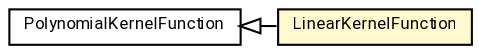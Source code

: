 #!/usr/local/bin/dot
#
# Class diagram 
# Generated by UMLGraph version R5_7_2-60-g0e99a6 (http://www.spinellis.gr/umlgraph/)
#

digraph G {
	graph [fontnames="svg"]
	edge [fontname="Roboto",fontsize=7,labelfontname="Roboto",labelfontsize=7,color="black"];
	node [fontname="Roboto",fontcolor="black",fontsize=8,shape=plaintext,margin=0,width=0,height=0];
	nodesep=0.15;
	ranksep=0.25;
	rankdir=LR;
	// de.lmu.ifi.dbs.elki.distance.similarityfunction.kernel.LinearKernelFunction
	c6353894 [label=<<table title="de.lmu.ifi.dbs.elki.distance.similarityfunction.kernel.LinearKernelFunction" border="0" cellborder="1" cellspacing="0" cellpadding="2" bgcolor="lemonChiffon" href="LinearKernelFunction.html" target="_parent">
		<tr><td><table border="0" cellspacing="0" cellpadding="1">
		<tr><td align="center" balign="center"> <font face="Roboto">LinearKernelFunction</font> </td></tr>
		</table></td></tr>
		</table>>, URL="LinearKernelFunction.html"];
	// de.lmu.ifi.dbs.elki.distance.similarityfunction.kernel.PolynomialKernelFunction
	c6353900 [label=<<table title="de.lmu.ifi.dbs.elki.distance.similarityfunction.kernel.PolynomialKernelFunction" border="0" cellborder="1" cellspacing="0" cellpadding="2" href="PolynomialKernelFunction.html" target="_parent">
		<tr><td><table border="0" cellspacing="0" cellpadding="1">
		<tr><td align="center" balign="center"> <font face="Roboto">PolynomialKernelFunction</font> </td></tr>
		</table></td></tr>
		</table>>, URL="PolynomialKernelFunction.html"];
	// de.lmu.ifi.dbs.elki.distance.similarityfunction.kernel.LinearKernelFunction extends de.lmu.ifi.dbs.elki.distance.similarityfunction.kernel.PolynomialKernelFunction
	c6353900 -> c6353894 [arrowtail=empty,dir=back,weight=10];
}

